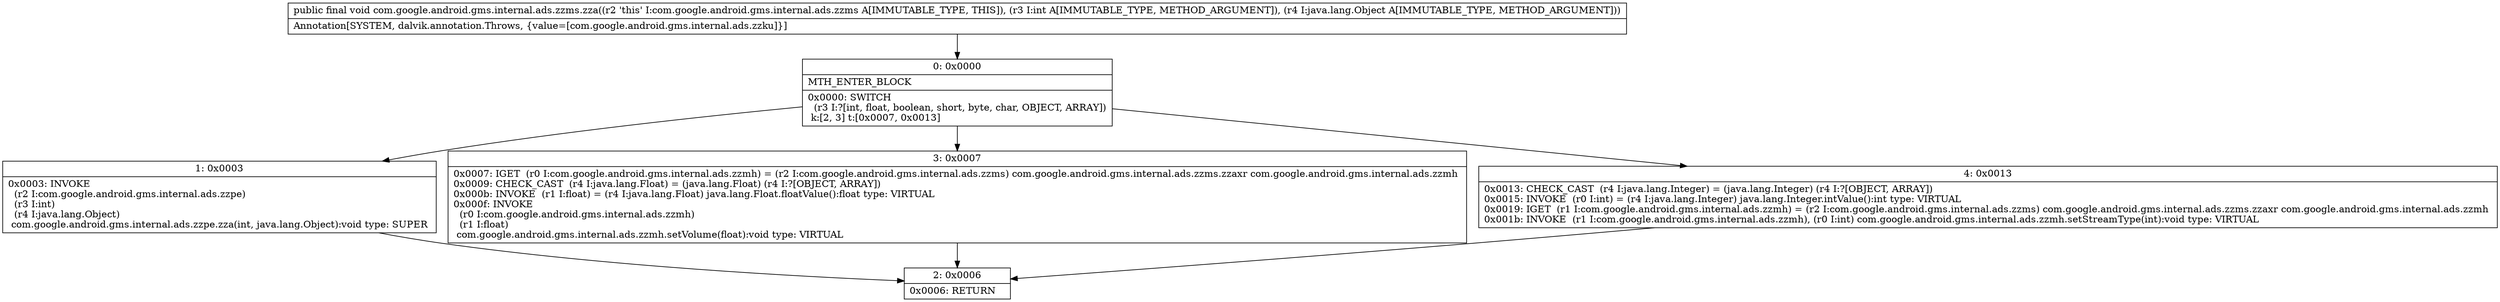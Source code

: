 digraph "CFG forcom.google.android.gms.internal.ads.zzms.zza(ILjava\/lang\/Object;)V" {
Node_0 [shape=record,label="{0\:\ 0x0000|MTH_ENTER_BLOCK\l|0x0000: SWITCH  \l  (r3 I:?[int, float, boolean, short, byte, char, OBJECT, ARRAY])\l k:[2, 3] t:[0x0007, 0x0013] \l}"];
Node_1 [shape=record,label="{1\:\ 0x0003|0x0003: INVOKE  \l  (r2 I:com.google.android.gms.internal.ads.zzpe)\l  (r3 I:int)\l  (r4 I:java.lang.Object)\l com.google.android.gms.internal.ads.zzpe.zza(int, java.lang.Object):void type: SUPER \l}"];
Node_2 [shape=record,label="{2\:\ 0x0006|0x0006: RETURN   \l}"];
Node_3 [shape=record,label="{3\:\ 0x0007|0x0007: IGET  (r0 I:com.google.android.gms.internal.ads.zzmh) = (r2 I:com.google.android.gms.internal.ads.zzms) com.google.android.gms.internal.ads.zzms.zzaxr com.google.android.gms.internal.ads.zzmh \l0x0009: CHECK_CAST  (r4 I:java.lang.Float) = (java.lang.Float) (r4 I:?[OBJECT, ARRAY]) \l0x000b: INVOKE  (r1 I:float) = (r4 I:java.lang.Float) java.lang.Float.floatValue():float type: VIRTUAL \l0x000f: INVOKE  \l  (r0 I:com.google.android.gms.internal.ads.zzmh)\l  (r1 I:float)\l com.google.android.gms.internal.ads.zzmh.setVolume(float):void type: VIRTUAL \l}"];
Node_4 [shape=record,label="{4\:\ 0x0013|0x0013: CHECK_CAST  (r4 I:java.lang.Integer) = (java.lang.Integer) (r4 I:?[OBJECT, ARRAY]) \l0x0015: INVOKE  (r0 I:int) = (r4 I:java.lang.Integer) java.lang.Integer.intValue():int type: VIRTUAL \l0x0019: IGET  (r1 I:com.google.android.gms.internal.ads.zzmh) = (r2 I:com.google.android.gms.internal.ads.zzms) com.google.android.gms.internal.ads.zzms.zzaxr com.google.android.gms.internal.ads.zzmh \l0x001b: INVOKE  (r1 I:com.google.android.gms.internal.ads.zzmh), (r0 I:int) com.google.android.gms.internal.ads.zzmh.setStreamType(int):void type: VIRTUAL \l}"];
MethodNode[shape=record,label="{public final void com.google.android.gms.internal.ads.zzms.zza((r2 'this' I:com.google.android.gms.internal.ads.zzms A[IMMUTABLE_TYPE, THIS]), (r3 I:int A[IMMUTABLE_TYPE, METHOD_ARGUMENT]), (r4 I:java.lang.Object A[IMMUTABLE_TYPE, METHOD_ARGUMENT]))  | Annotation[SYSTEM, dalvik.annotation.Throws, \{value=[com.google.android.gms.internal.ads.zzku]\}]\l}"];
MethodNode -> Node_0;
Node_0 -> Node_1;
Node_0 -> Node_3;
Node_0 -> Node_4;
Node_1 -> Node_2;
Node_3 -> Node_2;
Node_4 -> Node_2;
}

